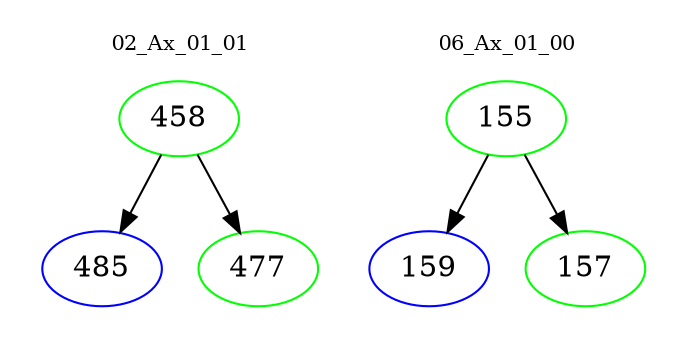 digraph{
subgraph cluster_0 {
color = white
label = "02_Ax_01_01";
fontsize=10;
T0_458 [label="458", color="green"]
T0_458 -> T0_485 [color="black"]
T0_485 [label="485", color="blue"]
T0_458 -> T0_477 [color="black"]
T0_477 [label="477", color="green"]
}
subgraph cluster_1 {
color = white
label = "06_Ax_01_00";
fontsize=10;
T1_155 [label="155", color="green"]
T1_155 -> T1_159 [color="black"]
T1_159 [label="159", color="blue"]
T1_155 -> T1_157 [color="black"]
T1_157 [label="157", color="green"]
}
}
